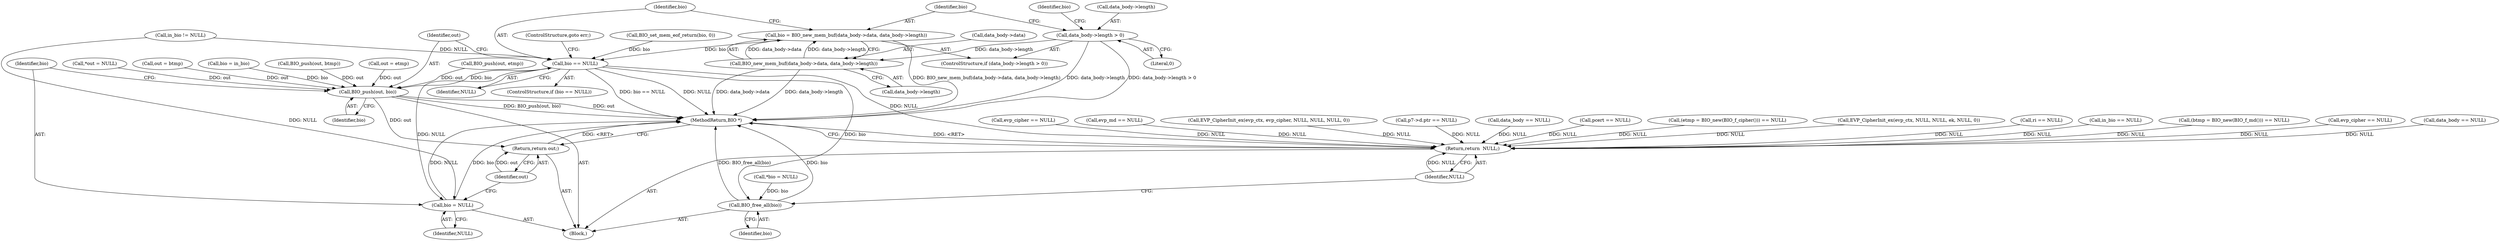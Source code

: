 digraph "0_openssl_59302b600e8d5b77ef144e447bb046fd7ab72686@pointer" {
"1000691" [label="(Call,bio = BIO_new_mem_buf(data_body->data, data_body->length))"];
"1000693" [label="(Call,BIO_new_mem_buf(data_body->data, data_body->length))"];
"1000686" [label="(Call,data_body->length > 0)"];
"1000710" [label="(Call,bio == NULL)"];
"1000714" [label="(Call,BIO_push(out, bio))"];
"1000720" [label="(Return,return out;)"];
"1000717" [label="(Call,bio = NULL)"];
"1000735" [label="(Call,BIO_free_all(bio))"];
"1000737" [label="(Return,return  NULL;)"];
"1000737" [label="(Return,return  NULL;)"];
"1000718" [label="(Identifier,bio)"];
"1000694" [label="(Call,data_body->data)"];
"1000669" [label="(Call,BIO_push(out, etmp))"];
"1000709" [label="(ControlStructure,if (bio == NULL))"];
"1000703" [label="(Identifier,bio)"];
"1000372" [label="(Call,data_body == NULL)"];
"1000719" [label="(Identifier,NULL)"];
"1000507" [label="(Call,pcert == NULL)"];
"1000706" [label="(Call,BIO_set_mem_eof_return(bio, 0))"];
"1000123" [label="(Call,*out = NULL)"];
"1000685" [label="(ControlStructure,if (data_body->length > 0))"];
"1000711" [label="(Identifier,bio)"];
"1000693" [label="(Call,BIO_new_mem_buf(data_body->data, data_body->length))"];
"1000714" [label="(Call,BIO_push(out, bio))"];
"1000458" [label="(Call,(etmp = BIO_new(BIO_f_cipher())) == NULL)"];
"1000712" [label="(Identifier,NULL)"];
"1000119" [label="(Block,)"];
"1000640" [label="(Call,EVP_CipherInit_ex(evp_ctx, NULL, NULL, ek, NULL, 0))"];
"1000686" [label="(Call,data_body->length > 0)"];
"1000738" [label="(Identifier,NULL)"];
"1000442" [label="(Call,out = btmp)"];
"1000690" [label="(Literal,0)"];
"1000687" [label="(Call,data_body->length)"];
"1000739" [label="(MethodReturn,BIO *)"];
"1000710" [label="(Call,bio == NULL)"];
"1000715" [label="(Identifier,out)"];
"1000735" [label="(Call,BIO_free_all(bio))"];
"1000680" [label="(Call,bio = in_bio)"];
"1000498" [label="(Call,ri == NULL)"];
"1000375" [label="(Call,in_bio == NULL)"];
"1000692" [label="(Identifier,bio)"];
"1000135" [label="(Call,*bio = NULL)"];
"1000405" [label="(Call,(btmp = BIO_new(BIO_f_md())) == NULL)"];
"1000717" [label="(Call,bio = NULL)"];
"1000716" [label="(Identifier,bio)"];
"1000356" [label="(Call,evp_cipher == NULL)"];
"1000721" [label="(Identifier,out)"];
"1000676" [label="(Call,in_bio != NULL)"];
"1000446" [label="(Call,BIO_push(out, btmp))"];
"1000736" [label="(Identifier,bio)"];
"1000242" [label="(Call,data_body == NULL)"];
"1000691" [label="(Call,bio = BIO_new_mem_buf(data_body->data, data_body->length))"];
"1000713" [label="(ControlStructure,goto err;)"];
"1000665" [label="(Call,out = etmp)"];
"1000720" [label="(Return,return out;)"];
"1000308" [label="(Call,evp_cipher == NULL)"];
"1000427" [label="(Call,evp_md == NULL)"];
"1000562" [label="(Call,EVP_CipherInit_ex(evp_ctx, evp_cipher, NULL, NULL, NULL, 0))"];
"1000697" [label="(Call,data_body->length)"];
"1000199" [label="(Call,p7->d.ptr == NULL)"];
"1000691" -> "1000685"  [label="AST: "];
"1000691" -> "1000693"  [label="CFG: "];
"1000692" -> "1000691"  [label="AST: "];
"1000693" -> "1000691"  [label="AST: "];
"1000711" -> "1000691"  [label="CFG: "];
"1000691" -> "1000739"  [label="DDG: BIO_new_mem_buf(data_body->data, data_body->length)"];
"1000693" -> "1000691"  [label="DDG: data_body->data"];
"1000693" -> "1000691"  [label="DDG: data_body->length"];
"1000691" -> "1000710"  [label="DDG: bio"];
"1000693" -> "1000697"  [label="CFG: "];
"1000694" -> "1000693"  [label="AST: "];
"1000697" -> "1000693"  [label="AST: "];
"1000693" -> "1000739"  [label="DDG: data_body->length"];
"1000693" -> "1000739"  [label="DDG: data_body->data"];
"1000686" -> "1000693"  [label="DDG: data_body->length"];
"1000686" -> "1000685"  [label="AST: "];
"1000686" -> "1000690"  [label="CFG: "];
"1000687" -> "1000686"  [label="AST: "];
"1000690" -> "1000686"  [label="AST: "];
"1000692" -> "1000686"  [label="CFG: "];
"1000703" -> "1000686"  [label="CFG: "];
"1000686" -> "1000739"  [label="DDG: data_body->length"];
"1000686" -> "1000739"  [label="DDG: data_body->length > 0"];
"1000710" -> "1000709"  [label="AST: "];
"1000710" -> "1000712"  [label="CFG: "];
"1000711" -> "1000710"  [label="AST: "];
"1000712" -> "1000710"  [label="AST: "];
"1000713" -> "1000710"  [label="CFG: "];
"1000715" -> "1000710"  [label="CFG: "];
"1000710" -> "1000739"  [label="DDG: NULL"];
"1000710" -> "1000739"  [label="DDG: bio == NULL"];
"1000706" -> "1000710"  [label="DDG: bio"];
"1000676" -> "1000710"  [label="DDG: NULL"];
"1000710" -> "1000714"  [label="DDG: bio"];
"1000710" -> "1000717"  [label="DDG: NULL"];
"1000710" -> "1000735"  [label="DDG: bio"];
"1000710" -> "1000737"  [label="DDG: NULL"];
"1000714" -> "1000119"  [label="AST: "];
"1000714" -> "1000716"  [label="CFG: "];
"1000715" -> "1000714"  [label="AST: "];
"1000716" -> "1000714"  [label="AST: "];
"1000718" -> "1000714"  [label="CFG: "];
"1000714" -> "1000739"  [label="DDG: BIO_push(out, bio)"];
"1000714" -> "1000739"  [label="DDG: out"];
"1000442" -> "1000714"  [label="DDG: out"];
"1000446" -> "1000714"  [label="DDG: out"];
"1000669" -> "1000714"  [label="DDG: out"];
"1000665" -> "1000714"  [label="DDG: out"];
"1000123" -> "1000714"  [label="DDG: out"];
"1000680" -> "1000714"  [label="DDG: bio"];
"1000714" -> "1000720"  [label="DDG: out"];
"1000720" -> "1000119"  [label="AST: "];
"1000720" -> "1000721"  [label="CFG: "];
"1000721" -> "1000720"  [label="AST: "];
"1000739" -> "1000720"  [label="CFG: "];
"1000720" -> "1000739"  [label="DDG: <RET>"];
"1000721" -> "1000720"  [label="DDG: out"];
"1000717" -> "1000119"  [label="AST: "];
"1000717" -> "1000719"  [label="CFG: "];
"1000718" -> "1000717"  [label="AST: "];
"1000719" -> "1000717"  [label="AST: "];
"1000721" -> "1000717"  [label="CFG: "];
"1000717" -> "1000739"  [label="DDG: NULL"];
"1000717" -> "1000739"  [label="DDG: bio"];
"1000676" -> "1000717"  [label="DDG: NULL"];
"1000735" -> "1000119"  [label="AST: "];
"1000735" -> "1000736"  [label="CFG: "];
"1000736" -> "1000735"  [label="AST: "];
"1000738" -> "1000735"  [label="CFG: "];
"1000735" -> "1000739"  [label="DDG: BIO_free_all(bio)"];
"1000735" -> "1000739"  [label="DDG: bio"];
"1000135" -> "1000735"  [label="DDG: bio"];
"1000737" -> "1000119"  [label="AST: "];
"1000737" -> "1000738"  [label="CFG: "];
"1000738" -> "1000737"  [label="AST: "];
"1000739" -> "1000737"  [label="CFG: "];
"1000737" -> "1000739"  [label="DDG: <RET>"];
"1000738" -> "1000737"  [label="DDG: NULL"];
"1000375" -> "1000737"  [label="DDG: NULL"];
"1000562" -> "1000737"  [label="DDG: NULL"];
"1000458" -> "1000737"  [label="DDG: NULL"];
"1000498" -> "1000737"  [label="DDG: NULL"];
"1000405" -> "1000737"  [label="DDG: NULL"];
"1000199" -> "1000737"  [label="DDG: NULL"];
"1000427" -> "1000737"  [label="DDG: NULL"];
"1000640" -> "1000737"  [label="DDG: NULL"];
"1000308" -> "1000737"  [label="DDG: NULL"];
"1000507" -> "1000737"  [label="DDG: NULL"];
"1000356" -> "1000737"  [label="DDG: NULL"];
"1000242" -> "1000737"  [label="DDG: NULL"];
"1000372" -> "1000737"  [label="DDG: NULL"];
}
